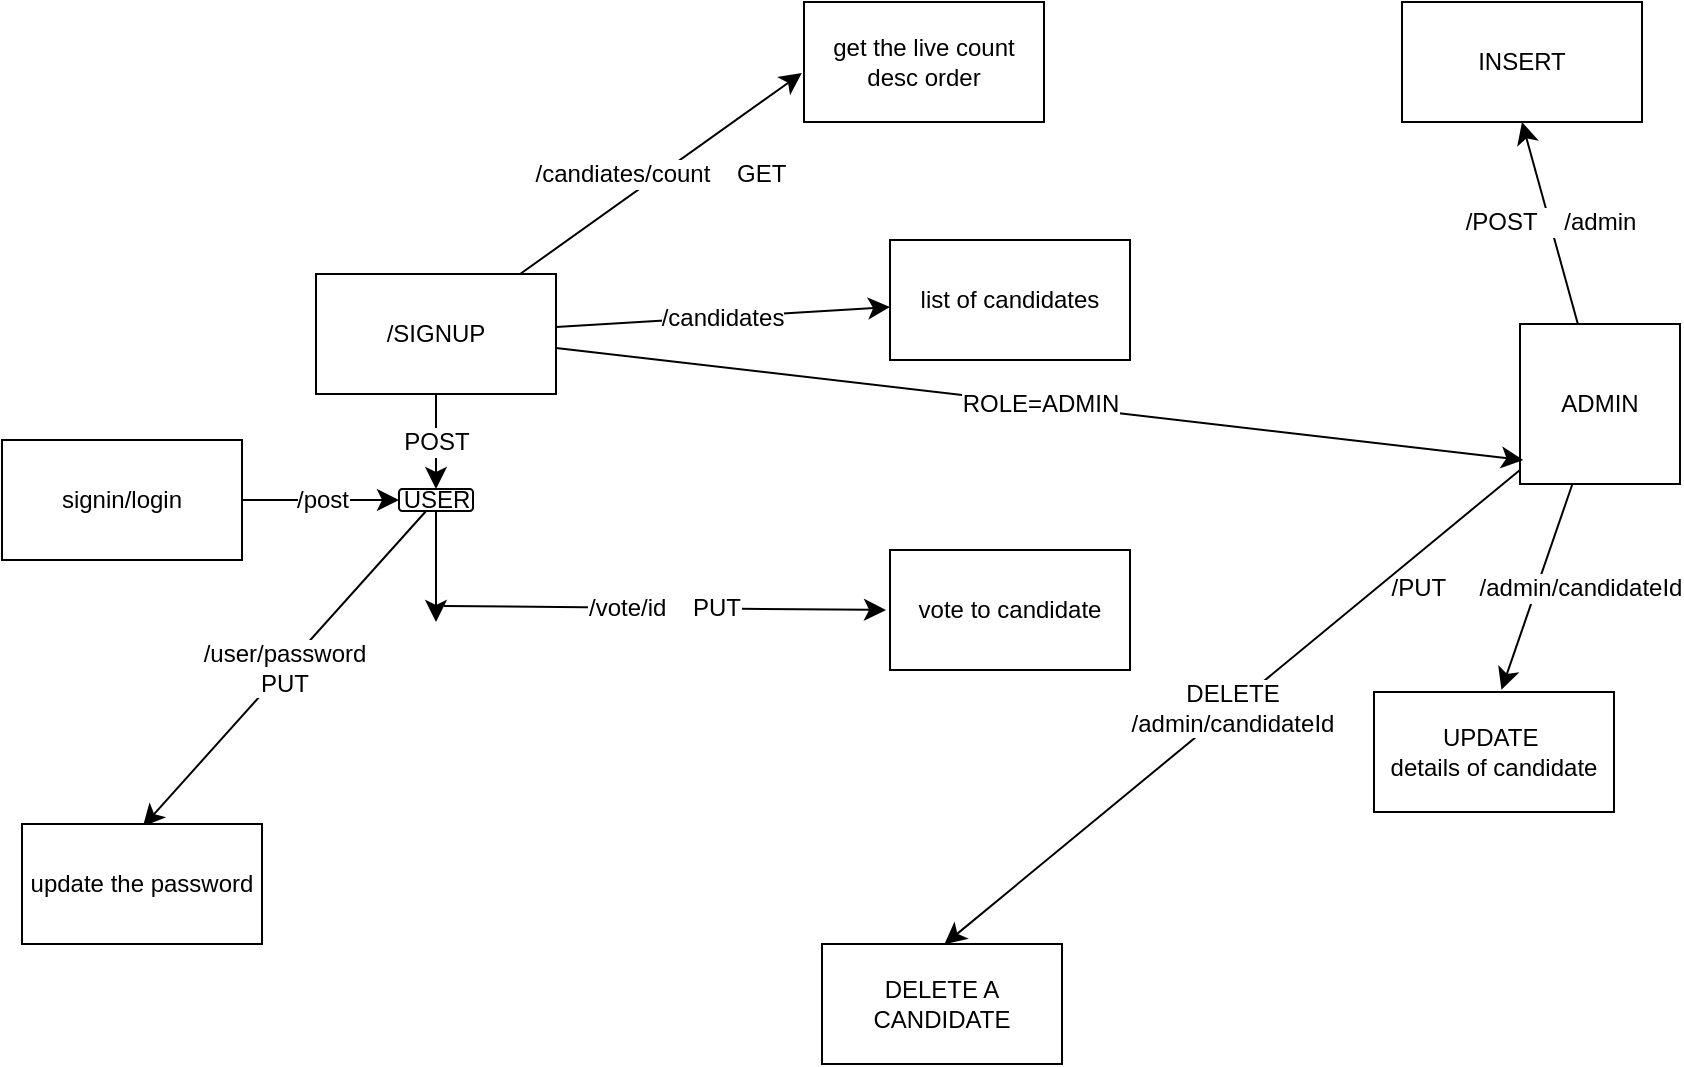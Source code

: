 <mxfile version="26.0.16">
  <diagram name="Page-1" id="pm188JC2vOzqoDeCaq2v">
    <mxGraphModel dx="903" dy="948" grid="0" gridSize="10" guides="1" tooltips="1" connect="1" arrows="1" fold="1" page="0" pageScale="1" pageWidth="850" pageHeight="1100" math="0" shadow="0">
      <root>
        <mxCell id="0" />
        <mxCell id="1" parent="0" />
        <mxCell id="J5_WIaJrGhXVzVpqqNMV-8" style="edgeStyle=none;curved=1;rounded=0;orthogonalLoop=1;jettySize=auto;html=1;fontSize=12;startSize=8;endSize=8;" edge="1" parent="1" source="J5_WIaJrGhXVzVpqqNMV-1">
          <mxGeometry relative="1" as="geometry">
            <mxPoint x="353" y="77" as="targetPoint" />
          </mxGeometry>
        </mxCell>
        <mxCell id="J5_WIaJrGhXVzVpqqNMV-15" value="/user/password&lt;div&gt;PUT&lt;/div&gt;" style="edgeStyle=none;curved=1;rounded=0;orthogonalLoop=1;jettySize=auto;html=1;fontSize=12;startSize=8;endSize=8;" edge="1" parent="1" source="J5_WIaJrGhXVzVpqqNMV-1">
          <mxGeometry relative="1" as="geometry">
            <mxPoint x="206.455" y="179.273" as="targetPoint" />
          </mxGeometry>
        </mxCell>
        <mxCell id="J5_WIaJrGhXVzVpqqNMV-1" value="USER" style="rounded=1;whiteSpace=wrap;html=1;" vertex="1" parent="1">
          <mxGeometry x="334.5" y="10.5" width="37" height="11" as="geometry" />
        </mxCell>
        <mxCell id="J5_WIaJrGhXVzVpqqNMV-12" value="/candidates" style="edgeStyle=none;curved=1;rounded=0;orthogonalLoop=1;jettySize=auto;html=1;fontSize=12;startSize=8;endSize=8;" edge="1" parent="1" source="J5_WIaJrGhXVzVpqqNMV-4" target="J5_WIaJrGhXVzVpqqNMV-11">
          <mxGeometry relative="1" as="geometry" />
        </mxCell>
        <mxCell id="J5_WIaJrGhXVzVpqqNMV-13" value="/candiates/count&amp;nbsp; &amp;nbsp; GET" style="edgeStyle=none;curved=1;rounded=0;orthogonalLoop=1;jettySize=auto;html=1;fontSize=12;startSize=8;endSize=8;" edge="1" parent="1" source="J5_WIaJrGhXVzVpqqNMV-4">
          <mxGeometry relative="1" as="geometry">
            <mxPoint x="535.909" y="-197.455" as="targetPoint" />
          </mxGeometry>
        </mxCell>
        <mxCell id="J5_WIaJrGhXVzVpqqNMV-4" value="/SIGNUP" style="rounded=0;whiteSpace=wrap;html=1;" vertex="1" parent="1">
          <mxGeometry x="293" y="-97" width="120" height="60" as="geometry" />
        </mxCell>
        <mxCell id="J5_WIaJrGhXVzVpqqNMV-5" value="POST" style="endArrow=classic;html=1;rounded=0;fontSize=12;startSize=8;endSize=8;curved=1;exitX=0.5;exitY=1;exitDx=0;exitDy=0;entryX=0.5;entryY=0;entryDx=0;entryDy=0;" edge="1" parent="1" source="J5_WIaJrGhXVzVpqqNMV-4" target="J5_WIaJrGhXVzVpqqNMV-1">
          <mxGeometry width="50" height="50" relative="1" as="geometry">
            <mxPoint x="270" y="21" as="sourcePoint" />
            <mxPoint x="275" y="-1" as="targetPoint" />
          </mxGeometry>
        </mxCell>
        <mxCell id="J5_WIaJrGhXVzVpqqNMV-6" value="signin/login" style="rounded=0;whiteSpace=wrap;html=1;" vertex="1" parent="1">
          <mxGeometry x="136" y="-14" width="120" height="60" as="geometry" />
        </mxCell>
        <mxCell id="J5_WIaJrGhXVzVpqqNMV-7" value="/post" style="endArrow=classic;html=1;rounded=0;fontSize=12;startSize=8;endSize=8;curved=1;exitX=1;exitY=0.5;exitDx=0;exitDy=0;entryX=0;entryY=0.5;entryDx=0;entryDy=0;" edge="1" parent="1" source="J5_WIaJrGhXVzVpqqNMV-6" target="J5_WIaJrGhXVzVpqqNMV-1">
          <mxGeometry width="50" height="50" relative="1" as="geometry">
            <mxPoint x="270" y="21" as="sourcePoint" />
            <mxPoint x="320" y="-29" as="targetPoint" />
          </mxGeometry>
        </mxCell>
        <mxCell id="J5_WIaJrGhXVzVpqqNMV-9" value="/vote/id&amp;nbsp; &amp;nbsp; PUT" style="endArrow=classic;html=1;rounded=0;fontSize=12;startSize=8;endSize=8;curved=1;" edge="1" parent="1">
          <mxGeometry width="50" height="50" relative="1" as="geometry">
            <mxPoint x="357" y="69" as="sourcePoint" />
            <mxPoint x="578" y="71" as="targetPoint" />
          </mxGeometry>
        </mxCell>
        <mxCell id="J5_WIaJrGhXVzVpqqNMV-10" value="vote to candidate" style="rounded=0;whiteSpace=wrap;html=1;" vertex="1" parent="1">
          <mxGeometry x="580" y="41" width="120" height="60" as="geometry" />
        </mxCell>
        <mxCell id="J5_WIaJrGhXVzVpqqNMV-11" value="list of candidates" style="rounded=0;whiteSpace=wrap;html=1;" vertex="1" parent="1">
          <mxGeometry x="580" y="-114" width="120" height="60" as="geometry" />
        </mxCell>
        <mxCell id="J5_WIaJrGhXVzVpqqNMV-14" value="get the live count desc order" style="rounded=0;whiteSpace=wrap;html=1;" vertex="1" parent="1">
          <mxGeometry x="537" y="-233" width="120" height="60" as="geometry" />
        </mxCell>
        <mxCell id="J5_WIaJrGhXVzVpqqNMV-16" value="update the password" style="rounded=0;whiteSpace=wrap;html=1;" vertex="1" parent="1">
          <mxGeometry x="146" y="178" width="120" height="60" as="geometry" />
        </mxCell>
        <mxCell id="J5_WIaJrGhXVzVpqqNMV-20" value="/PUT&amp;nbsp; &amp;nbsp; &amp;nbsp;/admin/candidateId" style="edgeStyle=none;curved=1;rounded=0;orthogonalLoop=1;jettySize=auto;html=1;fontSize=12;startSize=8;endSize=8;" edge="1" parent="1" source="J5_WIaJrGhXVzVpqqNMV-17">
          <mxGeometry relative="1" as="geometry">
            <mxPoint x="885.727" y="110.909" as="targetPoint" />
          </mxGeometry>
        </mxCell>
        <mxCell id="J5_WIaJrGhXVzVpqqNMV-22" value="DELETE&lt;div&gt;/admin/candidateId&lt;/div&gt;" style="edgeStyle=none;curved=1;rounded=0;orthogonalLoop=1;jettySize=auto;html=1;fontSize=12;startSize=8;endSize=8;" edge="1" parent="1" source="J5_WIaJrGhXVzVpqqNMV-17">
          <mxGeometry relative="1" as="geometry">
            <mxPoint x="607.182" y="238.182" as="targetPoint" />
          </mxGeometry>
        </mxCell>
        <mxCell id="J5_WIaJrGhXVzVpqqNMV-17" value="ADMIN" style="whiteSpace=wrap;html=1;aspect=fixed;" vertex="1" parent="1">
          <mxGeometry x="895" y="-72" width="80" height="80" as="geometry" />
        </mxCell>
        <mxCell id="J5_WIaJrGhXVzVpqqNMV-18" value="INSERT" style="rounded=0;whiteSpace=wrap;html=1;" vertex="1" parent="1">
          <mxGeometry x="836" y="-233" width="120" height="60" as="geometry" />
        </mxCell>
        <mxCell id="J5_WIaJrGhXVzVpqqNMV-19" value="/POST&amp;nbsp; &amp;nbsp; /admin" style="edgeStyle=none;curved=1;rounded=0;orthogonalLoop=1;jettySize=auto;html=1;fontSize=12;startSize=8;endSize=8;entryX=0.5;entryY=1;entryDx=0;entryDy=0;" edge="1" parent="1" source="J5_WIaJrGhXVzVpqqNMV-17" target="J5_WIaJrGhXVzVpqqNMV-18">
          <mxGeometry relative="1" as="geometry">
            <mxPoint x="896" y="-181" as="targetPoint" />
          </mxGeometry>
        </mxCell>
        <mxCell id="J5_WIaJrGhXVzVpqqNMV-21" value="UPDATE&amp;nbsp;&lt;div&gt;details of candidate&lt;/div&gt;" style="rounded=0;whiteSpace=wrap;html=1;" vertex="1" parent="1">
          <mxGeometry x="822" y="112" width="120" height="60" as="geometry" />
        </mxCell>
        <mxCell id="J5_WIaJrGhXVzVpqqNMV-23" value="DELETE A CANDIDATE" style="rounded=0;whiteSpace=wrap;html=1;" vertex="1" parent="1">
          <mxGeometry x="546" y="238" width="120" height="60" as="geometry" />
        </mxCell>
        <mxCell id="J5_WIaJrGhXVzVpqqNMV-24" value="ROLE=ADMIN" style="edgeStyle=none;curved=1;rounded=0;orthogonalLoop=1;jettySize=auto;html=1;entryX=0.02;entryY=0.85;entryDx=0;entryDy=0;entryPerimeter=0;fontSize=12;startSize=8;endSize=8;" edge="1" parent="1" source="J5_WIaJrGhXVzVpqqNMV-4" target="J5_WIaJrGhXVzVpqqNMV-17">
          <mxGeometry relative="1" as="geometry" />
        </mxCell>
      </root>
    </mxGraphModel>
  </diagram>
</mxfile>
